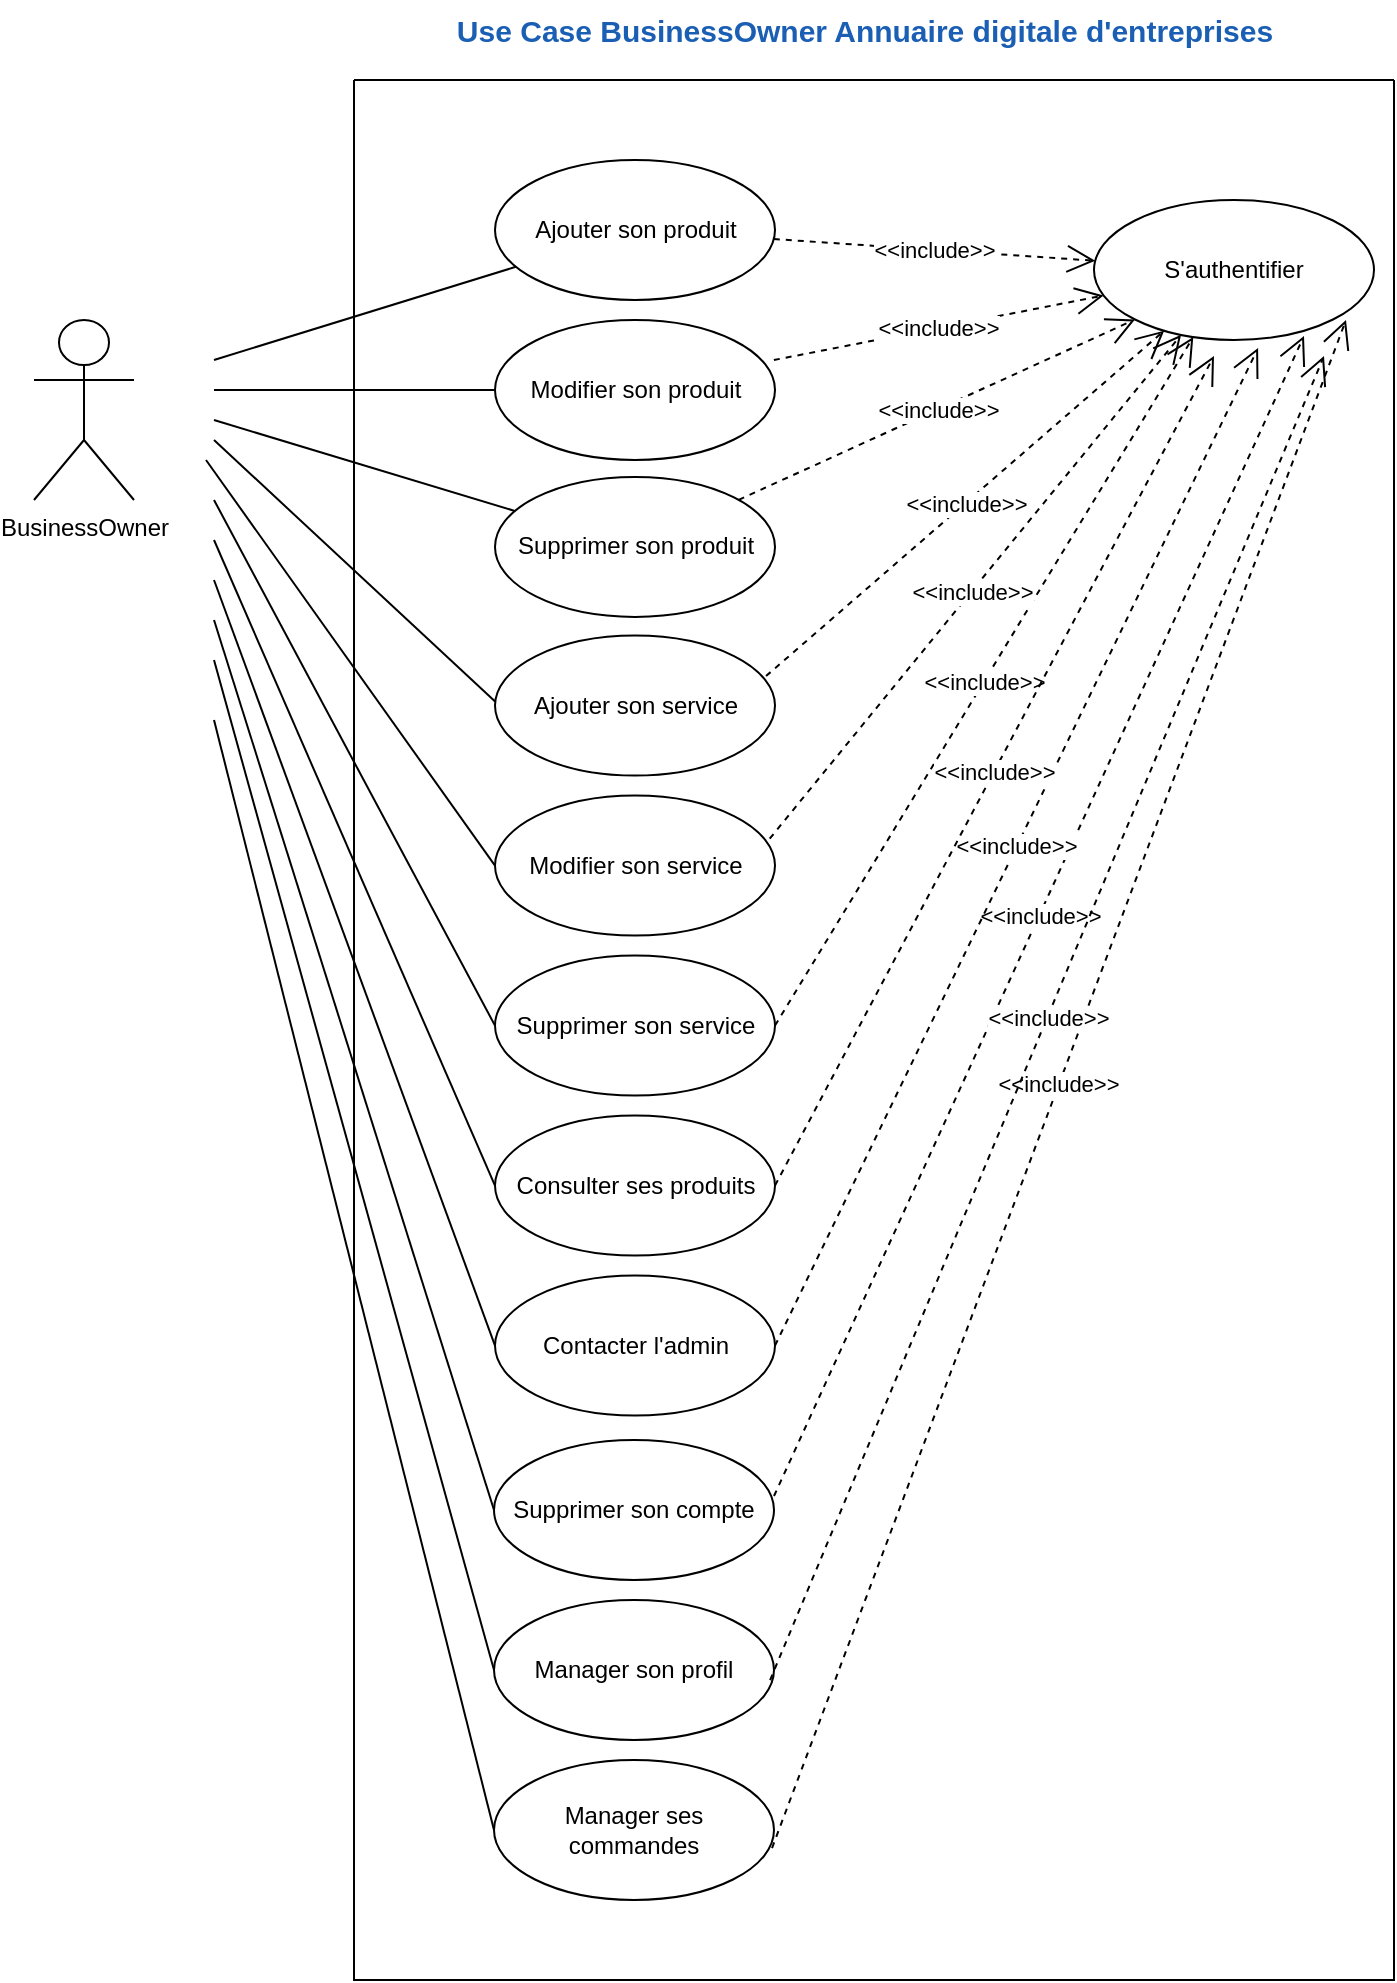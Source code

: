 <mxfile version="24.7.6">
  <diagram name="Page-1" id="Rq4Vgw_5d9vgPGQWiq_x">
    <mxGraphModel dx="1066" dy="1562" grid="1" gridSize="10" guides="1" tooltips="1" connect="1" arrows="1" fold="1" page="1" pageScale="1" pageWidth="850" pageHeight="1100" math="0" shadow="0">
      <root>
        <mxCell id="0" />
        <mxCell id="1" parent="0" />
        <mxCell id="fkFMP3JX3WEj0m_sH6AM-30" value="" style="swimlane;startSize=0;" parent="1" vertex="1">
          <mxGeometry x="190" width="520" height="950" as="geometry" />
        </mxCell>
        <mxCell id="fkFMP3JX3WEj0m_sH6AM-28" value="BusinessOwner" style="shape=umlActor;verticalLabelPosition=bottom;verticalAlign=top;html=1;outlineConnect=0;" parent="fkFMP3JX3WEj0m_sH6AM-30" vertex="1">
          <mxGeometry x="-160" y="120" width="50" height="90" as="geometry" />
        </mxCell>
        <mxCell id="fkFMP3JX3WEj0m_sH6AM-31" value="S&#39;authentifier" style="ellipse;whiteSpace=wrap;html=1;" parent="fkFMP3JX3WEj0m_sH6AM-30" vertex="1">
          <mxGeometry x="370" y="60" width="140" height="70" as="geometry" />
        </mxCell>
        <mxCell id="fkFMP3JX3WEj0m_sH6AM-32" value="&amp;lt;&amp;lt;include&amp;gt;&amp;gt;" style="endArrow=open;endSize=12;dashed=1;html=1;rounded=0;exitX=1;exitY=0.5;exitDx=0;exitDy=0;" parent="fkFMP3JX3WEj0m_sH6AM-30" source="fkFMP3JX3WEj0m_sH6AM-41" target="fkFMP3JX3WEj0m_sH6AM-31" edge="1">
          <mxGeometry width="160" relative="1" as="geometry">
            <mxPoint x="235" y="-8.11" as="sourcePoint" />
            <mxPoint x="454.578" y="98.113" as="targetPoint" />
          </mxGeometry>
        </mxCell>
        <mxCell id="fkFMP3JX3WEj0m_sH6AM-33" value="&amp;lt;&amp;lt;include&amp;gt;&amp;gt;" style="endArrow=open;endSize=12;dashed=1;html=1;rounded=0;exitX=0.954;exitY=0.374;exitDx=0;exitDy=0;exitPerimeter=0;" parent="fkFMP3JX3WEj0m_sH6AM-30" source="fkFMP3JX3WEj0m_sH6AM-40" target="fkFMP3JX3WEj0m_sH6AM-31" edge="1">
          <mxGeometry width="160" relative="1" as="geometry">
            <mxPoint x="170" y="53.5" as="sourcePoint" />
            <mxPoint x="390" y="160" as="targetPoint" />
          </mxGeometry>
        </mxCell>
        <mxCell id="fkFMP3JX3WEj0m_sH6AM-34" value="&amp;lt;&amp;lt;include&amp;gt;&amp;gt;" style="endArrow=open;endSize=12;dashed=1;html=1;rounded=0;exitX=0.968;exitY=0.289;exitDx=0;exitDy=0;exitPerimeter=0;" parent="fkFMP3JX3WEj0m_sH6AM-30" source="fkFMP3JX3WEj0m_sH6AM-39" target="fkFMP3JX3WEj0m_sH6AM-31" edge="1">
          <mxGeometry width="160" relative="1" as="geometry">
            <mxPoint x="190" y="270" as="sourcePoint" />
            <mxPoint x="390" y="386.5" as="targetPoint" />
          </mxGeometry>
        </mxCell>
        <mxCell id="fkFMP3JX3WEj0m_sH6AM-35" value="Ajouter son produit" style="ellipse;whiteSpace=wrap;html=1;" parent="fkFMP3JX3WEj0m_sH6AM-30" vertex="1">
          <mxGeometry x="70.5" y="40" width="140" height="70" as="geometry" />
        </mxCell>
        <mxCell id="fkFMP3JX3WEj0m_sH6AM-36" value="Modifier son produit" style="ellipse;whiteSpace=wrap;html=1;" parent="fkFMP3JX3WEj0m_sH6AM-30" vertex="1">
          <mxGeometry x="70.5" y="120" width="140" height="70" as="geometry" />
        </mxCell>
        <mxCell id="fkFMP3JX3WEj0m_sH6AM-38" value="&lt;div&gt;Supprimer son produit&lt;/div&gt;" style="ellipse;whiteSpace=wrap;html=1;" parent="fkFMP3JX3WEj0m_sH6AM-30" vertex="1">
          <mxGeometry x="70.5" y="198.45" width="140" height="70" as="geometry" />
        </mxCell>
        <mxCell id="fkFMP3JX3WEj0m_sH6AM-39" value="Ajouter&amp;nbsp;son service" style="ellipse;whiteSpace=wrap;html=1;" parent="fkFMP3JX3WEj0m_sH6AM-30" vertex="1">
          <mxGeometry x="70.5" y="277.8" width="140" height="70" as="geometry" />
        </mxCell>
        <mxCell id="fkFMP3JX3WEj0m_sH6AM-40" value="Modifier son service" style="ellipse;whiteSpace=wrap;html=1;" parent="fkFMP3JX3WEj0m_sH6AM-30" vertex="1">
          <mxGeometry x="70.5" y="357.8" width="140" height="70" as="geometry" />
        </mxCell>
        <mxCell id="fkFMP3JX3WEj0m_sH6AM-41" value="Supprimer son service" style="ellipse;whiteSpace=wrap;html=1;" parent="fkFMP3JX3WEj0m_sH6AM-30" vertex="1">
          <mxGeometry x="70.5" y="437.8" width="140" height="70" as="geometry" />
        </mxCell>
        <mxCell id="fkFMP3JX3WEj0m_sH6AM-42" value="Consulter ses produits" style="ellipse;whiteSpace=wrap;html=1;" parent="fkFMP3JX3WEj0m_sH6AM-30" vertex="1">
          <mxGeometry x="70.5" y="517.8" width="140" height="70" as="geometry" />
        </mxCell>
        <mxCell id="fkFMP3JX3WEj0m_sH6AM-43" value="Contacter l&#39;admin" style="ellipse;whiteSpace=wrap;html=1;" parent="fkFMP3JX3WEj0m_sH6AM-30" vertex="1">
          <mxGeometry x="70.5" y="597.8" width="140" height="70" as="geometry" />
        </mxCell>
        <mxCell id="fkFMP3JX3WEj0m_sH6AM-44" value="" style="endArrow=none;html=1;rounded=0;entryX=0;entryY=0.5;entryDx=0;entryDy=0;" parent="fkFMP3JX3WEj0m_sH6AM-30" edge="1">
          <mxGeometry relative="1" as="geometry">
            <mxPoint x="-70" y="230" as="sourcePoint" />
            <mxPoint x="70.5" y="552.8" as="targetPoint" />
          </mxGeometry>
        </mxCell>
        <mxCell id="fkFMP3JX3WEj0m_sH6AM-45" value="" style="endArrow=none;html=1;rounded=0;entryX=0;entryY=0.5;entryDx=0;entryDy=0;" parent="fkFMP3JX3WEj0m_sH6AM-30" edge="1">
          <mxGeometry relative="1" as="geometry">
            <mxPoint x="-70" y="250" as="sourcePoint" />
            <mxPoint x="70.5" y="632.8" as="targetPoint" />
          </mxGeometry>
        </mxCell>
        <mxCell id="fkFMP3JX3WEj0m_sH6AM-46" value="" style="endArrow=none;html=1;rounded=0;entryX=0;entryY=0.5;entryDx=0;entryDy=0;" parent="fkFMP3JX3WEj0m_sH6AM-30" edge="1">
          <mxGeometry relative="1" as="geometry">
            <mxPoint x="-74" y="190" as="sourcePoint" />
            <mxPoint x="70.5" y="392.8" as="targetPoint" />
          </mxGeometry>
        </mxCell>
        <mxCell id="fkFMP3JX3WEj0m_sH6AM-47" value="" style="endArrow=none;html=1;rounded=0;entryX=0;entryY=0.5;entryDx=0;entryDy=0;" parent="fkFMP3JX3WEj0m_sH6AM-30" edge="1">
          <mxGeometry relative="1" as="geometry">
            <mxPoint x="-70" y="210" as="sourcePoint" />
            <mxPoint x="70.5" y="472.8" as="targetPoint" />
          </mxGeometry>
        </mxCell>
        <mxCell id="fkFMP3JX3WEj0m_sH6AM-48" value="" style="endArrow=none;html=1;rounded=0;" parent="fkFMP3JX3WEj0m_sH6AM-30" edge="1">
          <mxGeometry relative="1" as="geometry">
            <mxPoint x="-70" y="180" as="sourcePoint" />
            <mxPoint x="70.693" y="310.853" as="targetPoint" />
          </mxGeometry>
        </mxCell>
        <mxCell id="fkFMP3JX3WEj0m_sH6AM-49" value="" style="endArrow=none;html=1;rounded=0;" parent="fkFMP3JX3WEj0m_sH6AM-30" target="fkFMP3JX3WEj0m_sH6AM-38" edge="1">
          <mxGeometry relative="1" as="geometry">
            <mxPoint x="-70" y="170" as="sourcePoint" />
            <mxPoint x="78.819" y="249.999" as="targetPoint" />
          </mxGeometry>
        </mxCell>
        <mxCell id="fkFMP3JX3WEj0m_sH6AM-54" value="Supprimer&amp;nbsp;son compte" style="ellipse;whiteSpace=wrap;html=1;" parent="fkFMP3JX3WEj0m_sH6AM-30" vertex="1">
          <mxGeometry x="70" y="680" width="140" height="70" as="geometry" />
        </mxCell>
        <mxCell id="fkFMP3JX3WEj0m_sH6AM-55" value="&amp;lt;&amp;lt;include&amp;gt;&amp;gt;" style="endArrow=open;endSize=12;dashed=1;html=1;rounded=0;exitX=1;exitY=0.4;exitDx=0;exitDy=0;exitPerimeter=0;entryX=0.75;entryY=0.971;entryDx=0;entryDy=0;entryPerimeter=0;" parent="fkFMP3JX3WEj0m_sH6AM-30" source="fkFMP3JX3WEj0m_sH6AM-54" target="fkFMP3JX3WEj0m_sH6AM-31" edge="1">
          <mxGeometry width="160" relative="1" as="geometry">
            <mxPoint x="170" y="442" as="sourcePoint" />
            <mxPoint x="470" y="140" as="targetPoint" />
          </mxGeometry>
        </mxCell>
        <mxCell id="fkFMP3JX3WEj0m_sH6AM-63" value="&amp;lt;&amp;lt;include&amp;gt;&amp;gt;" style="endArrow=open;endSize=12;dashed=1;html=1;rounded=0;entryX=0;entryY=1;entryDx=0;entryDy=0;" parent="fkFMP3JX3WEj0m_sH6AM-30" source="fkFMP3JX3WEj0m_sH6AM-38" target="fkFMP3JX3WEj0m_sH6AM-31" edge="1">
          <mxGeometry width="160" relative="1" as="geometry">
            <mxPoint x="216" y="308" as="sourcePoint" />
            <mxPoint x="415" y="135" as="targetPoint" />
          </mxGeometry>
        </mxCell>
        <mxCell id="fkFMP3JX3WEj0m_sH6AM-88" value="&amp;lt;&amp;lt;include&amp;gt;&amp;gt;" style="endArrow=open;endSize=12;dashed=1;html=1;rounded=0;exitX=0.996;exitY=0.286;exitDx=0;exitDy=0;exitPerimeter=0;" parent="fkFMP3JX3WEj0m_sH6AM-30" source="fkFMP3JX3WEj0m_sH6AM-36" target="fkFMP3JX3WEj0m_sH6AM-31" edge="1">
          <mxGeometry width="160" relative="1" as="geometry">
            <mxPoint x="220" y="140" as="sourcePoint" />
            <mxPoint x="389" y="60" as="targetPoint" />
          </mxGeometry>
        </mxCell>
        <mxCell id="fkFMP3JX3WEj0m_sH6AM-115" value="&amp;lt;&amp;lt;include&amp;gt;&amp;gt;" style="endArrow=open;endSize=12;dashed=1;html=1;rounded=0;" parent="fkFMP3JX3WEj0m_sH6AM-30" source="fkFMP3JX3WEj0m_sH6AM-35" target="fkFMP3JX3WEj0m_sH6AM-31" edge="1">
          <mxGeometry width="160" relative="1" as="geometry">
            <mxPoint x="250" y="92" as="sourcePoint" />
            <mxPoint x="415" y="60" as="targetPoint" />
          </mxGeometry>
        </mxCell>
        <mxCell id="PQB2T6UrnItoZjkJQsqc-3" value="&amp;lt;&amp;lt;include&amp;gt;&amp;gt;" style="endArrow=open;endSize=12;dashed=1;html=1;rounded=0;exitX=1;exitY=0.5;exitDx=0;exitDy=0;entryX=0.586;entryY=1.057;entryDx=0;entryDy=0;entryPerimeter=0;" edge="1" parent="fkFMP3JX3WEj0m_sH6AM-30" source="fkFMP3JX3WEj0m_sH6AM-43" target="fkFMP3JX3WEj0m_sH6AM-31">
          <mxGeometry width="160" relative="1" as="geometry">
            <mxPoint x="220" y="718" as="sourcePoint" />
            <mxPoint x="470" y="137" as="targetPoint" />
          </mxGeometry>
        </mxCell>
        <mxCell id="fkFMP3JX3WEj0m_sH6AM-53" value="" style="endArrow=none;html=1;rounded=0;entryX=0;entryY=0.5;entryDx=0;entryDy=0;" parent="fkFMP3JX3WEj0m_sH6AM-30" target="fkFMP3JX3WEj0m_sH6AM-54" edge="1">
          <mxGeometry relative="1" as="geometry">
            <mxPoint x="-70" y="270" as="sourcePoint" />
            <mxPoint x="70.5" y="721.55" as="targetPoint" />
          </mxGeometry>
        </mxCell>
        <mxCell id="fkFMP3JX3WEj0m_sH6AM-56" value="" style="endArrow=none;html=1;rounded=0;" parent="fkFMP3JX3WEj0m_sH6AM-30" target="fkFMP3JX3WEj0m_sH6AM-35" edge="1">
          <mxGeometry relative="1" as="geometry">
            <mxPoint x="-70" y="140" as="sourcePoint" />
            <mxPoint x="98" y="28" as="targetPoint" />
          </mxGeometry>
        </mxCell>
        <mxCell id="fkFMP3JX3WEj0m_sH6AM-57" value="" style="endArrow=none;html=1;rounded=0;" parent="fkFMP3JX3WEj0m_sH6AM-30" target="fkFMP3JX3WEj0m_sH6AM-36" edge="1">
          <mxGeometry relative="1" as="geometry">
            <mxPoint x="-70" y="155" as="sourcePoint" />
            <mxPoint x="88" y="101" as="targetPoint" />
          </mxGeometry>
        </mxCell>
        <mxCell id="fkFMP3JX3WEj0m_sH6AM-58" value="&amp;lt;&amp;lt;include&amp;gt;&amp;gt;" style="endArrow=open;endSize=12;dashed=1;html=1;rounded=0;exitX=1;exitY=0.5;exitDx=0;exitDy=0;" parent="fkFMP3JX3WEj0m_sH6AM-30" source="fkFMP3JX3WEj0m_sH6AM-42" edge="1">
          <mxGeometry width="160" relative="1" as="geometry">
            <mxPoint x="221" y="483" as="sourcePoint" />
            <mxPoint x="430" y="138" as="targetPoint" />
          </mxGeometry>
        </mxCell>
        <mxCell id="fkFMP3JX3WEj0m_sH6AM-60" value="Manager son profil" style="ellipse;whiteSpace=wrap;html=1;" parent="fkFMP3JX3WEj0m_sH6AM-30" vertex="1">
          <mxGeometry x="70" y="760" width="140" height="70" as="geometry" />
        </mxCell>
        <mxCell id="fkFMP3JX3WEj0m_sH6AM-62" value="" style="endArrow=none;html=1;rounded=0;entryX=0;entryY=0.5;entryDx=0;entryDy=0;" parent="fkFMP3JX3WEj0m_sH6AM-30" target="fkFMP3JX3WEj0m_sH6AM-60" edge="1">
          <mxGeometry relative="1" as="geometry">
            <mxPoint x="-70" y="290" as="sourcePoint" />
            <mxPoint x="80" y="725" as="targetPoint" />
          </mxGeometry>
        </mxCell>
        <mxCell id="PQB2T6UrnItoZjkJQsqc-1" value="Manager ses commandes" style="ellipse;whiteSpace=wrap;html=1;" vertex="1" parent="fkFMP3JX3WEj0m_sH6AM-30">
          <mxGeometry x="70" y="840" width="140" height="70" as="geometry" />
        </mxCell>
        <mxCell id="PQB2T6UrnItoZjkJQsqc-2" value="&amp;lt;&amp;lt;include&amp;gt;&amp;gt;" style="endArrow=open;endSize=12;dashed=1;html=1;rounded=0;exitX=0.993;exitY=0.629;exitDx=0;exitDy=0;exitPerimeter=0;entryX=0.9;entryY=0.857;entryDx=0;entryDy=0;entryPerimeter=0;" edge="1" parent="fkFMP3JX3WEj0m_sH6AM-30" source="PQB2T6UrnItoZjkJQsqc-1" target="fkFMP3JX3WEj0m_sH6AM-31">
          <mxGeometry width="160" relative="1" as="geometry">
            <mxPoint x="220" y="718" as="sourcePoint" />
            <mxPoint x="470" y="137" as="targetPoint" />
          </mxGeometry>
        </mxCell>
        <mxCell id="PQB2T6UrnItoZjkJQsqc-5" value="&amp;lt;&amp;lt;include&amp;gt;&amp;gt;" style="endArrow=open;endSize=12;dashed=1;html=1;rounded=0;exitX=0.986;exitY=0.572;exitDx=0;exitDy=0;exitPerimeter=0;entryX=0.75;entryY=0.971;entryDx=0;entryDy=0;entryPerimeter=0;" edge="1" parent="fkFMP3JX3WEj0m_sH6AM-30" source="fkFMP3JX3WEj0m_sH6AM-60">
          <mxGeometry width="160" relative="1" as="geometry">
            <mxPoint x="220" y="718" as="sourcePoint" />
            <mxPoint x="485" y="138" as="targetPoint" />
          </mxGeometry>
        </mxCell>
        <mxCell id="PQB2T6UrnItoZjkJQsqc-6" value="" style="endArrow=none;html=1;rounded=0;entryX=0;entryY=0.5;entryDx=0;entryDy=0;" edge="1" parent="fkFMP3JX3WEj0m_sH6AM-30" target="PQB2T6UrnItoZjkJQsqc-1">
          <mxGeometry relative="1" as="geometry">
            <mxPoint x="-70" y="320" as="sourcePoint" />
            <mxPoint x="70" y="885" as="targetPoint" />
          </mxGeometry>
        </mxCell>
        <mxCell id="fkFMP3JX3WEj0m_sH6AM-51" value="&lt;b&gt;&lt;font style=&quot;font-size: 15px;&quot; color=&quot;#1a5fb4&quot;&gt;Use Case BusinessOwner Annuaire digitale d&#39;entreprises&lt;/font&gt;&lt;/b&gt;" style="text;html=1;align=center;verticalAlign=middle;resizable=0;points=[];autosize=1;strokeColor=none;fillColor=none;" parent="1" vertex="1">
          <mxGeometry x="230" y="-40" width="430" height="30" as="geometry" />
        </mxCell>
      </root>
    </mxGraphModel>
  </diagram>
</mxfile>
